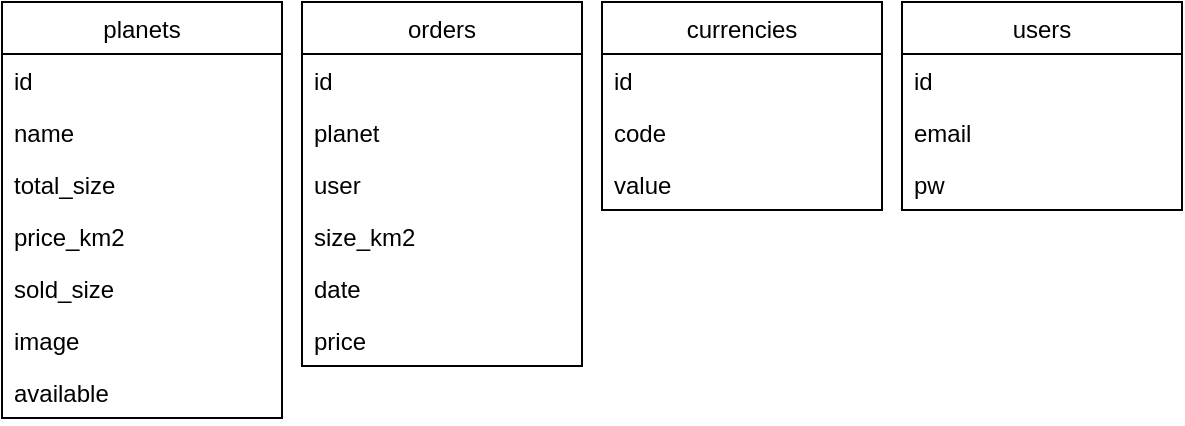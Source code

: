 <mxfile version="10.6.0" type="device"><diagram id="bTjdKy0Kk4wa1WnAhthb" name="Page-1"><mxGraphModel dx="778" dy="857" grid="1" gridSize="10" guides="1" tooltips="1" connect="1" arrows="1" fold="1" page="1" pageScale="1" pageWidth="827" pageHeight="1169" math="0" shadow="0"><root><mxCell id="0"/><mxCell id="1" parent="0"/><mxCell id="ZlNmdhkWs1rPXbbj4kCx-3" value="planets" style="swimlane;fontStyle=0;childLayout=stackLayout;horizontal=1;startSize=26;fillColor=none;horizontalStack=0;resizeParent=1;resizeParentMax=0;resizeLast=0;collapsible=1;marginBottom=0;" parent="1" vertex="1"><mxGeometry x="20" y="20" width="140" height="208" as="geometry"/></mxCell><mxCell id="ZlNmdhkWs1rPXbbj4kCx-15" value="id" style="text;strokeColor=none;fillColor=none;align=left;verticalAlign=top;spacingLeft=4;spacingRight=4;overflow=hidden;rotatable=0;points=[[0,0.5],[1,0.5]];portConstraint=eastwest;" parent="ZlNmdhkWs1rPXbbj4kCx-3" vertex="1"><mxGeometry y="26" width="140" height="26" as="geometry"/></mxCell><mxCell id="ZlNmdhkWs1rPXbbj4kCx-6" value="name&#10;&#10;" style="text;strokeColor=none;fillColor=none;align=left;verticalAlign=top;spacingLeft=4;spacingRight=4;overflow=hidden;rotatable=0;points=[[0,0.5],[1,0.5]];portConstraint=eastwest;" parent="ZlNmdhkWs1rPXbbj4kCx-3" vertex="1"><mxGeometry y="52" width="140" height="26" as="geometry"/></mxCell><mxCell id="ZlNmdhkWs1rPXbbj4kCx-5" value="total_size" style="text;strokeColor=none;fillColor=none;align=left;verticalAlign=top;spacingLeft=4;spacingRight=4;overflow=hidden;rotatable=0;points=[[0,0.5],[1,0.5]];portConstraint=eastwest;" parent="ZlNmdhkWs1rPXbbj4kCx-3" vertex="1"><mxGeometry y="78" width="140" height="26" as="geometry"/></mxCell><mxCell id="ZlNmdhkWs1rPXbbj4kCx-7" value="price_km2&#10;" style="text;strokeColor=none;fillColor=none;align=left;verticalAlign=top;spacingLeft=4;spacingRight=4;overflow=hidden;rotatable=0;points=[[0,0.5],[1,0.5]];portConstraint=eastwest;" parent="ZlNmdhkWs1rPXbbj4kCx-3" vertex="1"><mxGeometry y="104" width="140" height="26" as="geometry"/></mxCell><mxCell id="ZlNmdhkWs1rPXbbj4kCx-8" value="sold_size" style="text;strokeColor=none;fillColor=none;align=left;verticalAlign=top;spacingLeft=4;spacingRight=4;overflow=hidden;rotatable=0;points=[[0,0.5],[1,0.5]];portConstraint=eastwest;" parent="ZlNmdhkWs1rPXbbj4kCx-3" vertex="1"><mxGeometry y="130" width="140" height="26" as="geometry"/></mxCell><mxCell id="ZlNmdhkWs1rPXbbj4kCx-9" value="image" style="text;strokeColor=none;fillColor=none;align=left;verticalAlign=top;spacingLeft=4;spacingRight=4;overflow=hidden;rotatable=0;points=[[0,0.5],[1,0.5]];portConstraint=eastwest;" parent="ZlNmdhkWs1rPXbbj4kCx-3" vertex="1"><mxGeometry y="156" width="140" height="26" as="geometry"/></mxCell><mxCell id="ZlNmdhkWs1rPXbbj4kCx-10" value="available&#10;" style="text;strokeColor=none;fillColor=none;align=left;verticalAlign=top;spacingLeft=4;spacingRight=4;overflow=hidden;rotatable=0;points=[[0,0.5],[1,0.5]];portConstraint=eastwest;" parent="ZlNmdhkWs1rPXbbj4kCx-3" vertex="1"><mxGeometry y="182" width="140" height="26" as="geometry"/></mxCell><mxCell id="ZlNmdhkWs1rPXbbj4kCx-11" value="orders" style="swimlane;fontStyle=0;childLayout=stackLayout;horizontal=1;startSize=26;fillColor=none;horizontalStack=0;resizeParent=1;resizeParentMax=0;resizeLast=0;collapsible=1;marginBottom=0;" parent="1" vertex="1"><mxGeometry x="170" y="20" width="140" height="182" as="geometry"/></mxCell><mxCell id="ZlNmdhkWs1rPXbbj4kCx-12" value="id" style="text;strokeColor=none;fillColor=none;align=left;verticalAlign=top;spacingLeft=4;spacingRight=4;overflow=hidden;rotatable=0;points=[[0,0.5],[1,0.5]];portConstraint=eastwest;" parent="ZlNmdhkWs1rPXbbj4kCx-11" vertex="1"><mxGeometry y="26" width="140" height="26" as="geometry"/></mxCell><mxCell id="ZlNmdhkWs1rPXbbj4kCx-13" value="planet" style="text;strokeColor=none;fillColor=none;align=left;verticalAlign=top;spacingLeft=4;spacingRight=4;overflow=hidden;rotatable=0;points=[[0,0.5],[1,0.5]];portConstraint=eastwest;" parent="ZlNmdhkWs1rPXbbj4kCx-11" vertex="1"><mxGeometry y="52" width="140" height="26" as="geometry"/></mxCell><mxCell id="ZlNmdhkWs1rPXbbj4kCx-14" value="user" style="text;strokeColor=none;fillColor=none;align=left;verticalAlign=top;spacingLeft=4;spacingRight=4;overflow=hidden;rotatable=0;points=[[0,0.5],[1,0.5]];portConstraint=eastwest;" parent="ZlNmdhkWs1rPXbbj4kCx-11" vertex="1"><mxGeometry y="78" width="140" height="26" as="geometry"/></mxCell><mxCell id="ZlNmdhkWs1rPXbbj4kCx-16" value="size_km2" style="text;strokeColor=none;fillColor=none;align=left;verticalAlign=top;spacingLeft=4;spacingRight=4;overflow=hidden;rotatable=0;points=[[0,0.5],[1,0.5]];portConstraint=eastwest;" parent="ZlNmdhkWs1rPXbbj4kCx-11" vertex="1"><mxGeometry y="104" width="140" height="26" as="geometry"/></mxCell><mxCell id="ZlNmdhkWs1rPXbbj4kCx-17" value="date" style="text;strokeColor=none;fillColor=none;align=left;verticalAlign=top;spacingLeft=4;spacingRight=4;overflow=hidden;rotatable=0;points=[[0,0.5],[1,0.5]];portConstraint=eastwest;" parent="ZlNmdhkWs1rPXbbj4kCx-11" vertex="1"><mxGeometry y="130" width="140" height="26" as="geometry"/></mxCell><mxCell id="ZlNmdhkWs1rPXbbj4kCx-18" value="price" style="text;strokeColor=none;fillColor=none;align=left;verticalAlign=top;spacingLeft=4;spacingRight=4;overflow=hidden;rotatable=0;points=[[0,0.5],[1,0.5]];portConstraint=eastwest;" parent="ZlNmdhkWs1rPXbbj4kCx-11" vertex="1"><mxGeometry y="156" width="140" height="26" as="geometry"/></mxCell><mxCell id="ZlNmdhkWs1rPXbbj4kCx-19" value="users" style="swimlane;fontStyle=0;childLayout=stackLayout;horizontal=1;startSize=26;fillColor=none;horizontalStack=0;resizeParent=1;resizeParentMax=0;resizeLast=0;collapsible=1;marginBottom=0;" parent="1" vertex="1"><mxGeometry x="470" y="20" width="140" height="104" as="geometry"/></mxCell><mxCell id="ZlNmdhkWs1rPXbbj4kCx-23" value="id" style="text;strokeColor=none;fillColor=none;align=left;verticalAlign=top;spacingLeft=4;spacingRight=4;overflow=hidden;rotatable=0;points=[[0,0.5],[1,0.5]];portConstraint=eastwest;" parent="ZlNmdhkWs1rPXbbj4kCx-19" vertex="1"><mxGeometry y="26" width="140" height="26" as="geometry"/></mxCell><mxCell id="ZlNmdhkWs1rPXbbj4kCx-20" value="email" style="text;strokeColor=none;fillColor=none;align=left;verticalAlign=top;spacingLeft=4;spacingRight=4;overflow=hidden;rotatable=0;points=[[0,0.5],[1,0.5]];portConstraint=eastwest;" parent="ZlNmdhkWs1rPXbbj4kCx-19" vertex="1"><mxGeometry y="52" width="140" height="26" as="geometry"/></mxCell><mxCell id="ZlNmdhkWs1rPXbbj4kCx-21" value="pw" style="text;strokeColor=none;fillColor=none;align=left;verticalAlign=top;spacingLeft=4;spacingRight=4;overflow=hidden;rotatable=0;points=[[0,0.5],[1,0.5]];portConstraint=eastwest;" parent="ZlNmdhkWs1rPXbbj4kCx-19" vertex="1"><mxGeometry y="78" width="140" height="26" as="geometry"/></mxCell><mxCell id="ZlNmdhkWs1rPXbbj4kCx-24" value="currencies" style="swimlane;fontStyle=0;childLayout=stackLayout;horizontal=1;startSize=26;fillColor=none;horizontalStack=0;resizeParent=1;resizeParentMax=0;resizeLast=0;collapsible=1;marginBottom=0;" parent="1" vertex="1"><mxGeometry x="320" y="20" width="140" height="104" as="geometry"/></mxCell><mxCell id="ZlNmdhkWs1rPXbbj4kCx-27" value="id" style="text;strokeColor=none;fillColor=none;align=left;verticalAlign=top;spacingLeft=4;spacingRight=4;overflow=hidden;rotatable=0;points=[[0,0.5],[1,0.5]];portConstraint=eastwest;" parent="ZlNmdhkWs1rPXbbj4kCx-24" vertex="1"><mxGeometry y="26" width="140" height="26" as="geometry"/></mxCell><mxCell id="ZlNmdhkWs1rPXbbj4kCx-25" value="code" style="text;strokeColor=none;fillColor=none;align=left;verticalAlign=top;spacingLeft=4;spacingRight=4;overflow=hidden;rotatable=0;points=[[0,0.5],[1,0.5]];portConstraint=eastwest;" parent="ZlNmdhkWs1rPXbbj4kCx-24" vertex="1"><mxGeometry y="52" width="140" height="26" as="geometry"/></mxCell><mxCell id="ZlNmdhkWs1rPXbbj4kCx-26" value="value" style="text;strokeColor=none;fillColor=none;align=left;verticalAlign=top;spacingLeft=4;spacingRight=4;overflow=hidden;rotatable=0;points=[[0,0.5],[1,0.5]];portConstraint=eastwest;" parent="ZlNmdhkWs1rPXbbj4kCx-24" vertex="1"><mxGeometry y="78" width="140" height="26" as="geometry"/></mxCell></root></mxGraphModel></diagram></mxfile>